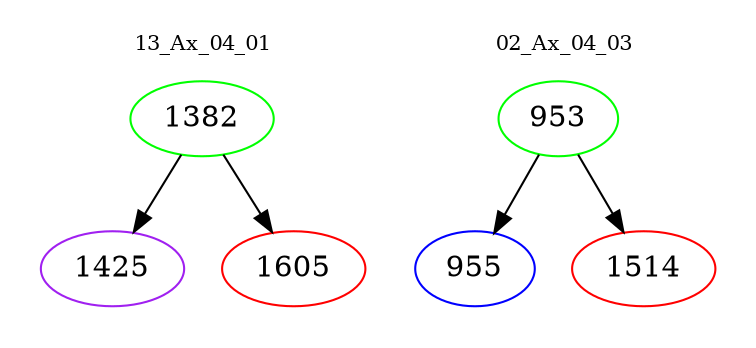 digraph{
subgraph cluster_0 {
color = white
label = "13_Ax_04_01";
fontsize=10;
T0_1382 [label="1382", color="green"]
T0_1382 -> T0_1425 [color="black"]
T0_1425 [label="1425", color="purple"]
T0_1382 -> T0_1605 [color="black"]
T0_1605 [label="1605", color="red"]
}
subgraph cluster_1 {
color = white
label = "02_Ax_04_03";
fontsize=10;
T1_953 [label="953", color="green"]
T1_953 -> T1_955 [color="black"]
T1_955 [label="955", color="blue"]
T1_953 -> T1_1514 [color="black"]
T1_1514 [label="1514", color="red"]
}
}
